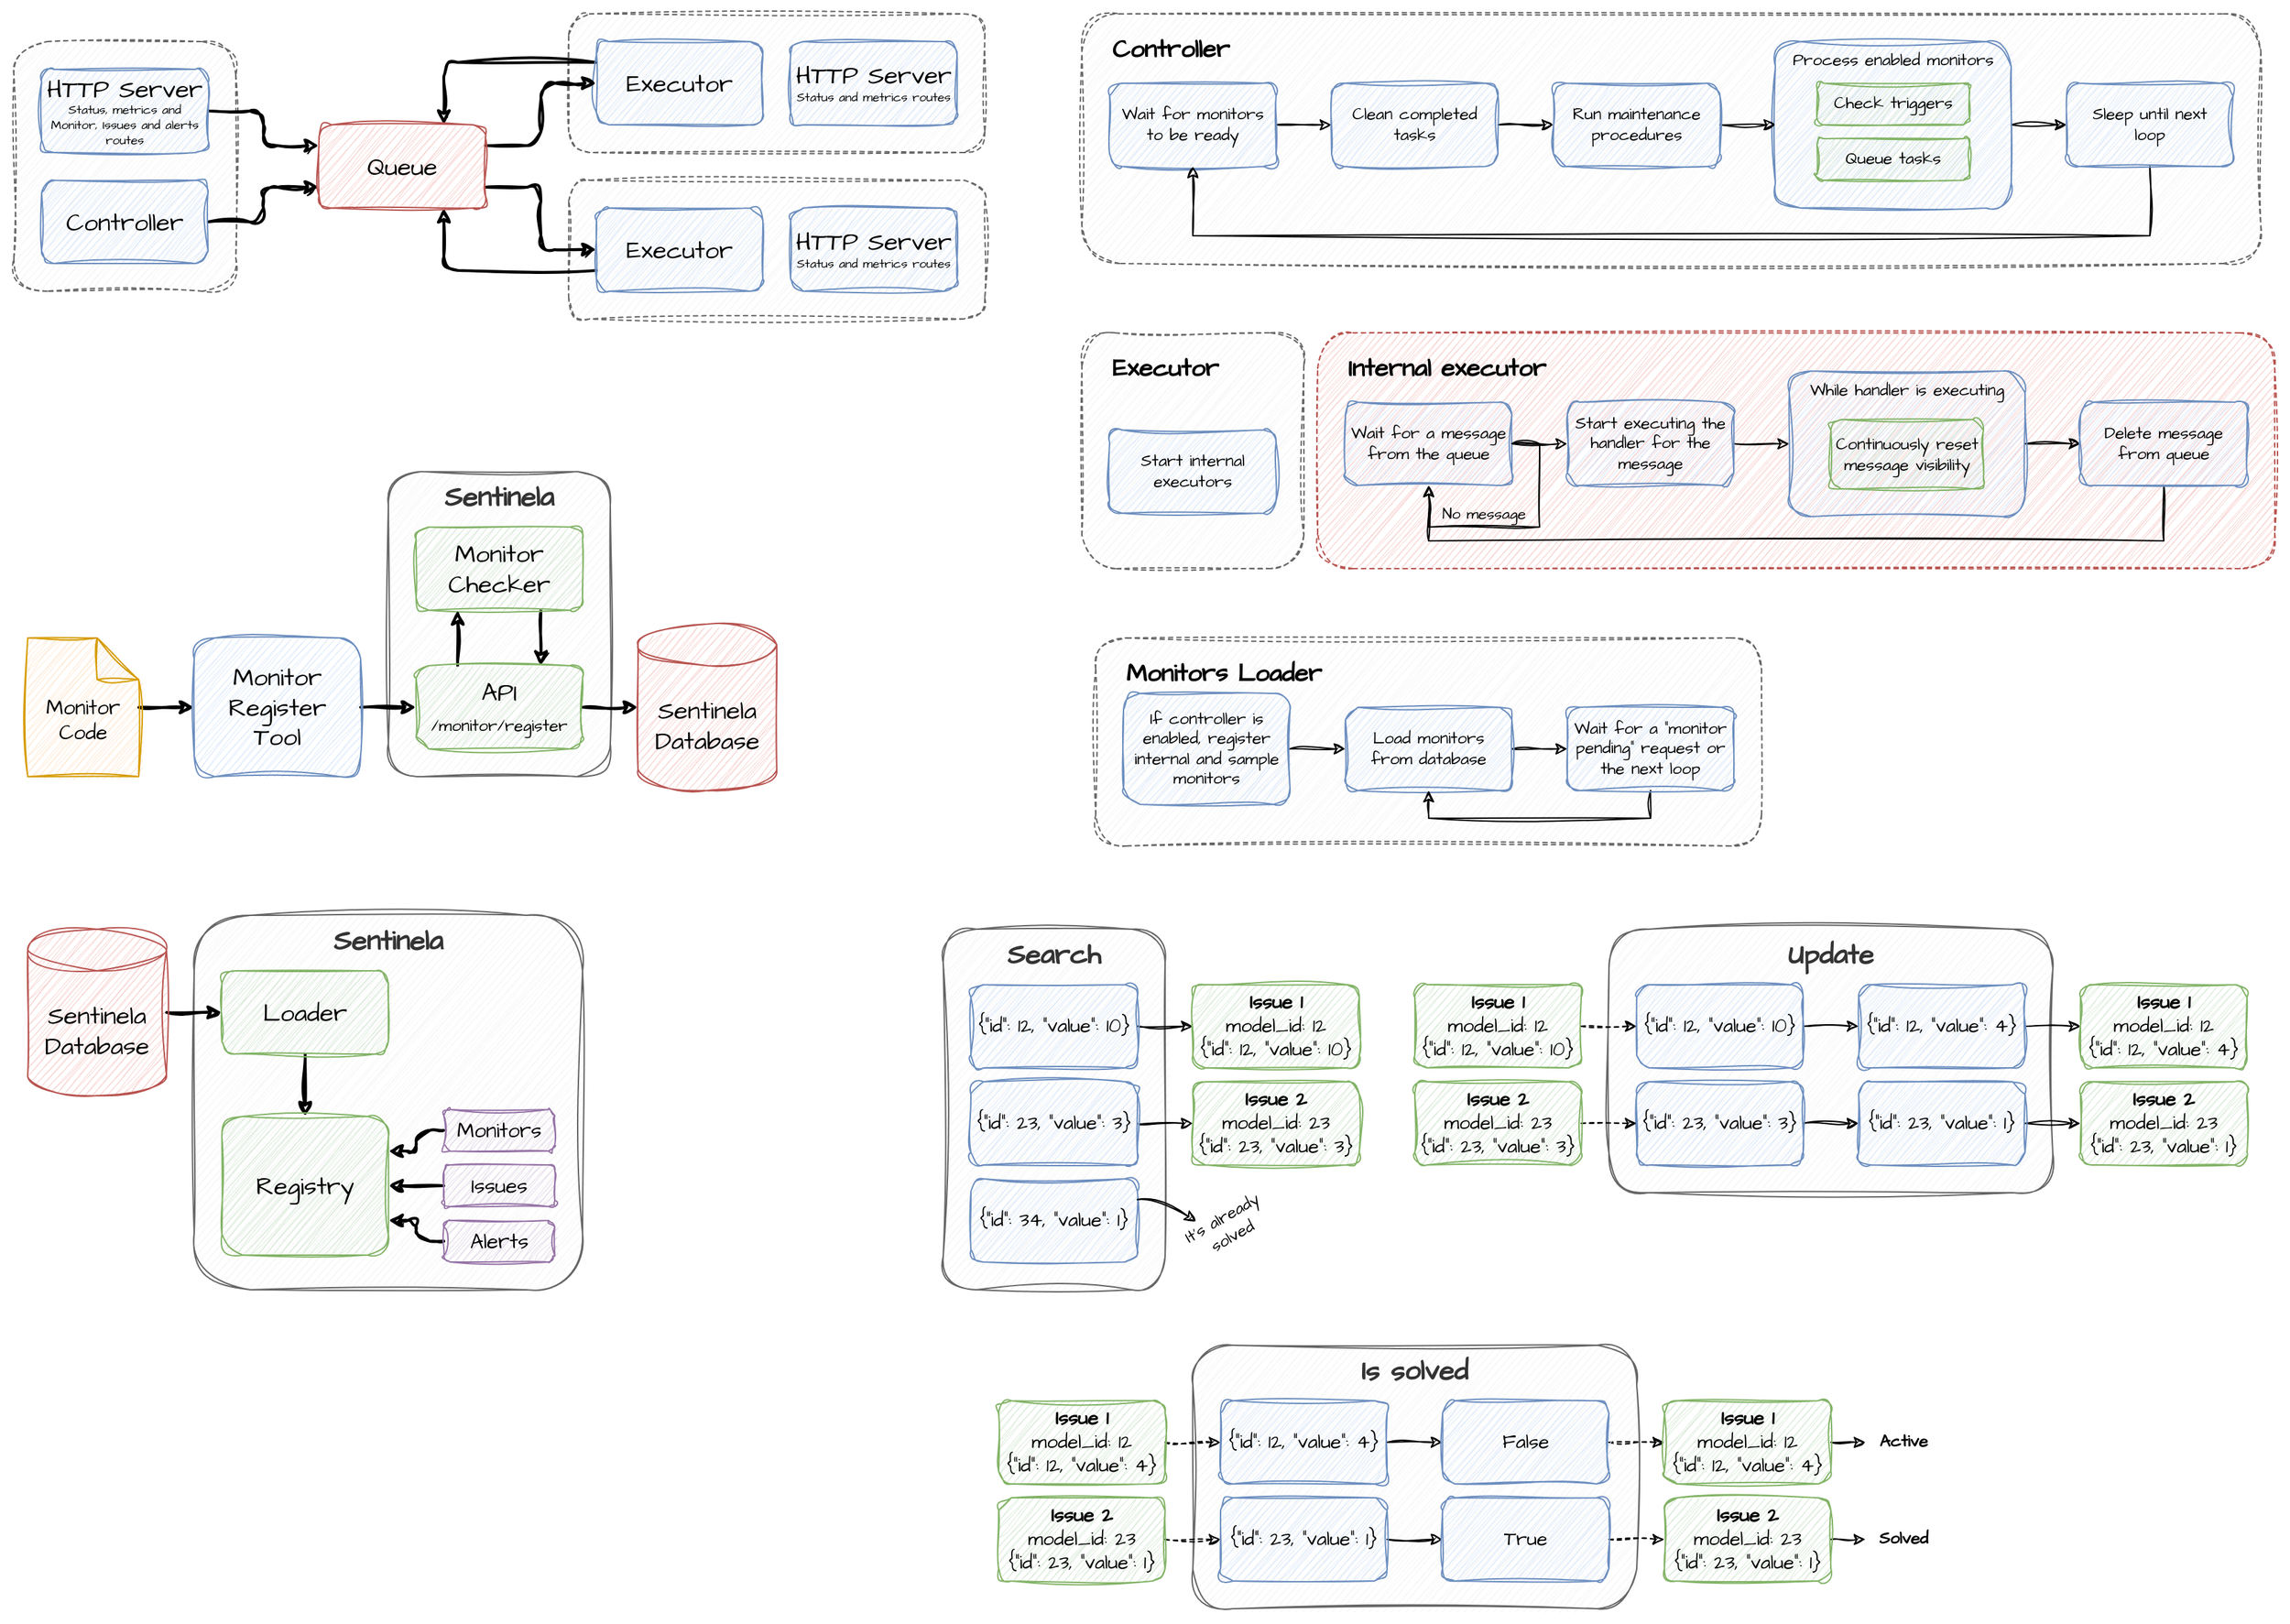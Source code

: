 <mxfile version="26.0.6">
  <diagram name="Page-1" id="vNt7aLNjw1NcP-aogwvX">
    <mxGraphModel dx="763" dy="823" grid="1" gridSize="10" guides="1" tooltips="1" connect="1" arrows="1" fold="1" page="1" pageScale="1" pageWidth="850" pageHeight="1100" math="0" shadow="0">
      <root>
        <mxCell id="0" />
        <mxCell id="1" parent="0" />
        <mxCell id="FxgzXEkrF_b3o0yHyvXR-138" value="" style="rounded=1;whiteSpace=wrap;html=1;dashed=1;strokeColor=none;sketch=1;curveFitting=1;jiggle=2;" vertex="1" parent="1">
          <mxGeometry x="750" y="1000" width="690" height="210" as="geometry" />
        </mxCell>
        <mxCell id="FxgzXEkrF_b3o0yHyvXR-128" value="Is solved" style="rounded=1;whiteSpace=wrap;html=1;sketch=1;hachureGap=4;jiggle=2;curveFitting=1;fontFamily=Architects Daughter;fontSource=https%3A%2F%2Ffonts.googleapis.com%2Fcss%3Ffamily%3DArchitects%2BDaughter;fillColor=#f5f5f5;fontColor=#333333;strokeColor=#666666;verticalAlign=top;fontStyle=1;fontSize=20;" vertex="1" parent="1">
          <mxGeometry x="900" y="1010" width="320" height="190" as="geometry" />
        </mxCell>
        <mxCell id="FxgzXEkrF_b3o0yHyvXR-133" value="" style="rounded=1;whiteSpace=wrap;html=1;dashed=1;strokeColor=none;sketch=1;curveFitting=1;jiggle=2;" vertex="1" parent="1">
          <mxGeometry x="1050" y="700" width="620" height="210" as="geometry" />
        </mxCell>
        <mxCell id="FxgzXEkrF_b3o0yHyvXR-1" value="" style="rounded=1;whiteSpace=wrap;html=1;dashed=1;strokeColor=none;sketch=1;curveFitting=1;jiggle=2;" vertex="1" parent="1">
          <mxGeometry x="50" y="690" width="420" height="290" as="geometry" />
        </mxCell>
        <mxCell id="FxgzXEkrF_b3o0yHyvXR-2" value="" style="rounded=1;whiteSpace=wrap;html=1;dashed=1;strokeColor=none;sketch=1;curveFitting=1;jiggle=2;shadow=0;" vertex="1" parent="1">
          <mxGeometry x="50" y="370" width="560" height="250" as="geometry" />
        </mxCell>
        <mxCell id="FxgzXEkrF_b3o0yHyvXR-3" value="Sentinela" style="rounded=1;whiteSpace=wrap;html=1;sketch=1;hachureGap=4;jiggle=2;curveFitting=1;fontFamily=Architects Daughter;fontSource=https%3A%2F%2Ffonts.googleapis.com%2Fcss%3Ffamily%3DArchitects%2BDaughter;fillColor=#f5f5f5;fontColor=#333333;strokeColor=#666666;verticalAlign=top;fontStyle=1;fontSize=20;" vertex="1" parent="1">
          <mxGeometry x="180" y="700" width="280" height="270" as="geometry" />
        </mxCell>
        <mxCell id="FxgzXEkrF_b3o0yHyvXR-4" value="Sentinela" style="rounded=1;whiteSpace=wrap;html=1;sketch=1;hachureGap=4;jiggle=2;curveFitting=1;fontFamily=Architects Daughter;fontSource=https%3A%2F%2Ffonts.googleapis.com%2Fcss%3Ffamily%3DArchitects%2BDaughter;fillColor=#f5f5f5;fontColor=#333333;strokeColor=#666666;verticalAlign=top;fontStyle=1;fontSize=20;" vertex="1" parent="1">
          <mxGeometry x="320" y="380" width="160" height="220" as="geometry" />
        </mxCell>
        <mxCell id="FxgzXEkrF_b3o0yHyvXR-5" value="" style="rounded=1;whiteSpace=wrap;html=1;dashed=1;strokeColor=none;sketch=1;curveFitting=1;jiggle=2;fontFamily=Architects Daughter;" vertex="1" parent="1">
          <mxGeometry x="40" y="40" width="720" height="240" as="geometry" />
        </mxCell>
        <mxCell id="FxgzXEkrF_b3o0yHyvXR-6" value="" style="rounded=1;whiteSpace=wrap;html=1;fillColor=#f5f5f5;fontColor=#333333;strokeColor=#666666;dashed=1;sketch=1;curveFitting=1;jiggle=2;fontFamily=Architects Daughter;" vertex="1" parent="1">
          <mxGeometry x="50" y="70" width="160" height="180" as="geometry" />
        </mxCell>
        <mxCell id="FxgzXEkrF_b3o0yHyvXR-7" style="edgeStyle=orthogonalEdgeStyle;rounded=1;orthogonalLoop=1;jettySize=auto;html=1;exitX=1;exitY=0.5;exitDx=0;exitDy=0;entryX=0;entryY=0.75;entryDx=0;entryDy=0;sketch=1;curveFitting=1;jiggle=2;curved=0;strokeWidth=2;fontFamily=Architects Daughter;" edge="1" parent="1" source="FxgzXEkrF_b3o0yHyvXR-8" target="FxgzXEkrF_b3o0yHyvXR-19">
          <mxGeometry relative="1" as="geometry" />
        </mxCell>
        <mxCell id="FxgzXEkrF_b3o0yHyvXR-8" value="Controller" style="rounded=1;whiteSpace=wrap;html=1;fontSize=18;fillColor=#dae8fc;strokeColor=#6c8ebf;sketch=1;curveFitting=1;jiggle=2;fontFamily=Architects Daughter;" vertex="1" parent="1">
          <mxGeometry x="70" y="170" width="120" height="60" as="geometry" />
        </mxCell>
        <mxCell id="FxgzXEkrF_b3o0yHyvXR-9" style="edgeStyle=orthogonalEdgeStyle;rounded=1;orthogonalLoop=1;jettySize=auto;html=1;exitX=1;exitY=0.5;exitDx=0;exitDy=0;entryX=0;entryY=0.25;entryDx=0;entryDy=0;sketch=1;curveFitting=1;jiggle=2;curved=0;strokeWidth=2;fontFamily=Architects Daughter;" edge="1" parent="1" source="FxgzXEkrF_b3o0yHyvXR-10" target="FxgzXEkrF_b3o0yHyvXR-19">
          <mxGeometry relative="1" as="geometry" />
        </mxCell>
        <mxCell id="FxgzXEkrF_b3o0yHyvXR-10" value="HTTP Server&lt;div style=&quot;font-size: 9px;&quot;&gt;&lt;div&gt;Status, m&lt;span style=&quot;background-color: initial;&quot;&gt;etrics and M&lt;/span&gt;&lt;span style=&quot;background-color: initial;&quot;&gt;onitor, Issues and alerts routes&lt;/span&gt;&lt;/div&gt;&lt;/div&gt;" style="rounded=1;whiteSpace=wrap;html=1;fontSize=18;fillColor=#dae8fc;strokeColor=#6c8ebf;sketch=1;curveFitting=1;jiggle=2;fontFamily=Architects Daughter;" vertex="1" parent="1">
          <mxGeometry x="70" y="90" width="120" height="60" as="geometry" />
        </mxCell>
        <mxCell id="FxgzXEkrF_b3o0yHyvXR-11" value="" style="rounded=1;whiteSpace=wrap;html=1;fillColor=#f5f5f5;fontColor=#333333;strokeColor=#666666;dashed=1;sketch=1;curveFitting=1;jiggle=2;fontFamily=Architects Daughter;" vertex="1" parent="1">
          <mxGeometry x="450" y="170" width="300" height="100" as="geometry" />
        </mxCell>
        <mxCell id="FxgzXEkrF_b3o0yHyvXR-12" style="edgeStyle=orthogonalEdgeStyle;rounded=1;orthogonalLoop=1;jettySize=auto;html=1;exitX=0;exitY=0.75;exitDx=0;exitDy=0;entryX=0.75;entryY=1;entryDx=0;entryDy=0;sketch=1;curveFitting=1;jiggle=2;curved=0;strokeWidth=2;fontFamily=Architects Daughter;" edge="1" parent="1" source="FxgzXEkrF_b3o0yHyvXR-13" target="FxgzXEkrF_b3o0yHyvXR-19">
          <mxGeometry relative="1" as="geometry" />
        </mxCell>
        <mxCell id="FxgzXEkrF_b3o0yHyvXR-13" value="Executor" style="rounded=1;whiteSpace=wrap;html=1;fontSize=18;fillColor=#dae8fc;strokeColor=#6c8ebf;sketch=1;curveFitting=1;jiggle=2;fontFamily=Architects Daughter;" vertex="1" parent="1">
          <mxGeometry x="470" y="190" width="120" height="60" as="geometry" />
        </mxCell>
        <mxCell id="FxgzXEkrF_b3o0yHyvXR-14" value="" style="rounded=1;whiteSpace=wrap;html=1;fillColor=#f5f5f5;fontColor=#333333;strokeColor=#666666;dashed=1;sketch=1;curveFitting=1;jiggle=2;fontFamily=Architects Daughter;" vertex="1" parent="1">
          <mxGeometry x="450" y="50" width="300" height="100" as="geometry" />
        </mxCell>
        <mxCell id="FxgzXEkrF_b3o0yHyvXR-15" style="edgeStyle=orthogonalEdgeStyle;rounded=1;orthogonalLoop=1;jettySize=auto;html=1;exitX=0;exitY=0.25;exitDx=0;exitDy=0;entryX=0.75;entryY=0;entryDx=0;entryDy=0;sketch=1;curveFitting=1;jiggle=2;curved=0;strokeWidth=2;fontFamily=Architects Daughter;" edge="1" parent="1" source="FxgzXEkrF_b3o0yHyvXR-16" target="FxgzXEkrF_b3o0yHyvXR-19">
          <mxGeometry relative="1" as="geometry" />
        </mxCell>
        <mxCell id="FxgzXEkrF_b3o0yHyvXR-16" value="Executor" style="rounded=1;whiteSpace=wrap;html=1;fontSize=18;fillColor=#dae8fc;strokeColor=#6c8ebf;sketch=1;curveFitting=1;jiggle=2;fontFamily=Architects Daughter;" vertex="1" parent="1">
          <mxGeometry x="470" y="70" width="120" height="60" as="geometry" />
        </mxCell>
        <mxCell id="FxgzXEkrF_b3o0yHyvXR-17" style="edgeStyle=orthogonalEdgeStyle;rounded=1;orthogonalLoop=1;jettySize=auto;html=1;exitX=1;exitY=0.25;exitDx=0;exitDy=0;sketch=1;curveFitting=1;jiggle=2;curved=0;strokeWidth=2;fontFamily=Architects Daughter;" edge="1" parent="1" source="FxgzXEkrF_b3o0yHyvXR-19" target="FxgzXEkrF_b3o0yHyvXR-16">
          <mxGeometry relative="1" as="geometry" />
        </mxCell>
        <mxCell id="FxgzXEkrF_b3o0yHyvXR-18" style="edgeStyle=orthogonalEdgeStyle;rounded=1;orthogonalLoop=1;jettySize=auto;html=1;exitX=1;exitY=0.75;exitDx=0;exitDy=0;entryX=0;entryY=0.5;entryDx=0;entryDy=0;sketch=1;curveFitting=1;jiggle=2;curved=0;strokeWidth=2;fontFamily=Architects Daughter;" edge="1" parent="1" source="FxgzXEkrF_b3o0yHyvXR-19" target="FxgzXEkrF_b3o0yHyvXR-13">
          <mxGeometry relative="1" as="geometry" />
        </mxCell>
        <mxCell id="FxgzXEkrF_b3o0yHyvXR-19" value="Queue" style="rounded=1;whiteSpace=wrap;html=1;fontSize=18;fillColor=#f8cecc;strokeColor=#b85450;sketch=1;curveFitting=1;jiggle=2;fontFamily=Architects Daughter;" vertex="1" parent="1">
          <mxGeometry x="270" y="130" width="120" height="60" as="geometry" />
        </mxCell>
        <mxCell id="FxgzXEkrF_b3o0yHyvXR-20" value="HTTP Server&lt;div style=&quot;font-size: 9px;&quot;&gt;&lt;div&gt;Status and m&lt;span style=&quot;background-color: initial;&quot;&gt;etrics&lt;/span&gt;&lt;span style=&quot;background-color: initial;&quot;&gt;&amp;nbsp;routes&lt;/span&gt;&lt;/div&gt;&lt;/div&gt;" style="rounded=1;whiteSpace=wrap;html=1;fontSize=18;fillColor=#dae8fc;strokeColor=#6c8ebf;sketch=1;curveFitting=1;jiggle=2;fontFamily=Architects Daughter;" vertex="1" parent="1">
          <mxGeometry x="610" y="70" width="120" height="60" as="geometry" />
        </mxCell>
        <mxCell id="FxgzXEkrF_b3o0yHyvXR-21" value="HTTP Server&lt;div style=&quot;font-size: 9px;&quot;&gt;&lt;div&gt;Status and m&lt;span style=&quot;background-color: initial;&quot;&gt;etrics&lt;/span&gt;&lt;span style=&quot;background-color: initial;&quot;&gt;&amp;nbsp;routes&lt;/span&gt;&lt;/div&gt;&lt;/div&gt;" style="rounded=1;whiteSpace=wrap;html=1;fontSize=18;fillColor=#dae8fc;strokeColor=#6c8ebf;sketch=1;curveFitting=1;jiggle=2;fontFamily=Architects Daughter;" vertex="1" parent="1">
          <mxGeometry x="610" y="190" width="120" height="60" as="geometry" />
        </mxCell>
        <mxCell id="FxgzXEkrF_b3o0yHyvXR-22" style="edgeStyle=orthogonalEdgeStyle;rounded=1;sketch=1;hachureGap=4;jiggle=2;curveFitting=1;orthogonalLoop=1;jettySize=auto;html=1;entryX=0;entryY=0.5;entryDx=0;entryDy=0;fontFamily=Architects Daughter;fontSource=https%3A%2F%2Ffonts.googleapis.com%2Fcss%3Ffamily%3DArchitects%2BDaughter;curved=0;strokeWidth=2;" edge="1" parent="1" source="FxgzXEkrF_b3o0yHyvXR-23" target="FxgzXEkrF_b3o0yHyvXR-25">
          <mxGeometry relative="1" as="geometry" />
        </mxCell>
        <mxCell id="FxgzXEkrF_b3o0yHyvXR-23" value="&lt;div style=&quot;font-size: 15px;&quot;&gt;&lt;span style=&quot;background-color: initial; font-size: 15px;&quot;&gt;&lt;br style=&quot;font-size: 15px;&quot;&gt;&lt;/span&gt;&lt;/div&gt;&lt;div style=&quot;font-size: 15px;&quot;&gt;&lt;span style=&quot;background-color: initial; font-size: 15px;&quot;&gt;Monitor&lt;/span&gt;&lt;/div&gt;&lt;div style=&quot;font-size: 15px;&quot;&gt;Code&lt;/div&gt;" style="shape=note;whiteSpace=wrap;html=1;backgroundOutline=1;darkOpacity=0.05;sketch=1;hachureGap=4;jiggle=2;curveFitting=1;fontFamily=Architects Daughter;fontSource=https%3A%2F%2Ffonts.googleapis.com%2Fcss%3Ffamily%3DArchitects%2BDaughter;fontSize=15;fillColor=#ffe6cc;strokeColor=#d79b00;" vertex="1" parent="1">
          <mxGeometry x="60" y="500" width="80" height="100" as="geometry" />
        </mxCell>
        <mxCell id="FxgzXEkrF_b3o0yHyvXR-24" style="edgeStyle=orthogonalEdgeStyle;rounded=1;sketch=1;hachureGap=4;jiggle=2;curveFitting=1;orthogonalLoop=1;jettySize=auto;html=1;exitX=1;exitY=0.5;exitDx=0;exitDy=0;entryX=0;entryY=0.5;entryDx=0;entryDy=0;fontFamily=Architects Daughter;fontSource=https%3A%2F%2Ffonts.googleapis.com%2Fcss%3Ffamily%3DArchitects%2BDaughter;curved=0;strokeWidth=2;" edge="1" parent="1" source="FxgzXEkrF_b3o0yHyvXR-25" target="FxgzXEkrF_b3o0yHyvXR-30">
          <mxGeometry relative="1" as="geometry" />
        </mxCell>
        <mxCell id="FxgzXEkrF_b3o0yHyvXR-25" value="&lt;div style=&quot;font-size: 18px;&quot;&gt;Monitor&lt;/div&gt;Register&lt;div style=&quot;font-size: 18px;&quot;&gt;Tool&lt;/div&gt;" style="rounded=1;whiteSpace=wrap;html=1;sketch=1;hachureGap=4;jiggle=2;curveFitting=1;fontFamily=Architects Daughter;fontSource=https%3A%2F%2Ffonts.googleapis.com%2Fcss%3Ffamily%3DArchitects%2BDaughter;fontSize=18;fillColor=#dae8fc;strokeColor=#6c8ebf;" vertex="1" parent="1">
          <mxGeometry x="180" y="500" width="120" height="100" as="geometry" />
        </mxCell>
        <mxCell id="FxgzXEkrF_b3o0yHyvXR-26" style="edgeStyle=orthogonalEdgeStyle;rounded=1;sketch=1;hachureGap=4;jiggle=2;curveFitting=1;orthogonalLoop=1;jettySize=auto;html=1;exitX=0.75;exitY=1;exitDx=0;exitDy=0;entryX=0.75;entryY=0;entryDx=0;entryDy=0;fontFamily=Architects Daughter;fontSource=https%3A%2F%2Ffonts.googleapis.com%2Fcss%3Ffamily%3DArchitects%2BDaughter;curved=0;strokeWidth=2;" edge="1" parent="1" source="FxgzXEkrF_b3o0yHyvXR-27" target="FxgzXEkrF_b3o0yHyvXR-30">
          <mxGeometry relative="1" as="geometry" />
        </mxCell>
        <mxCell id="FxgzXEkrF_b3o0yHyvXR-27" value="&lt;div style=&quot;font-size: 18px;&quot;&gt;Monitor&lt;/div&gt;&lt;div style=&quot;font-size: 18px;&quot;&gt;Checker&lt;/div&gt;" style="rounded=1;whiteSpace=wrap;html=1;sketch=1;hachureGap=4;jiggle=2;curveFitting=1;fontFamily=Architects Daughter;fontSource=https%3A%2F%2Ffonts.googleapis.com%2Fcss%3Ffamily%3DArchitects%2BDaughter;fontSize=18;fillColor=#d5e8d4;strokeColor=#82b366;" vertex="1" parent="1">
          <mxGeometry x="340" y="420" width="120" height="60" as="geometry" />
        </mxCell>
        <mxCell id="FxgzXEkrF_b3o0yHyvXR-28" style="edgeStyle=orthogonalEdgeStyle;rounded=1;sketch=1;hachureGap=4;jiggle=2;curveFitting=1;orthogonalLoop=1;jettySize=auto;html=1;exitX=1;exitY=0.5;exitDx=0;exitDy=0;fontFamily=Architects Daughter;fontSource=https%3A%2F%2Ffonts.googleapis.com%2Fcss%3Ffamily%3DArchitects%2BDaughter;curved=0;strokeWidth=2;" edge="1" parent="1" source="FxgzXEkrF_b3o0yHyvXR-30" target="FxgzXEkrF_b3o0yHyvXR-31">
          <mxGeometry relative="1" as="geometry" />
        </mxCell>
        <mxCell id="FxgzXEkrF_b3o0yHyvXR-29" style="edgeStyle=orthogonalEdgeStyle;rounded=1;sketch=1;hachureGap=4;jiggle=2;curveFitting=1;orthogonalLoop=1;jettySize=auto;html=1;exitX=0.25;exitY=0;exitDx=0;exitDy=0;entryX=0.25;entryY=1;entryDx=0;entryDy=0;fontFamily=Architects Daughter;fontSource=https%3A%2F%2Ffonts.googleapis.com%2Fcss%3Ffamily%3DArchitects%2BDaughter;curved=0;strokeWidth=2;" edge="1" parent="1" source="FxgzXEkrF_b3o0yHyvXR-30" target="FxgzXEkrF_b3o0yHyvXR-27">
          <mxGeometry relative="1" as="geometry" />
        </mxCell>
        <mxCell id="FxgzXEkrF_b3o0yHyvXR-30" value="&lt;div style=&quot;font-size: 18px;&quot;&gt;&lt;span style=&quot;background-color: initial;&quot;&gt;API&lt;/span&gt;&lt;/div&gt;&lt;div style=&quot;&quot;&gt;&lt;font style=&quot;font-size: 12px;&quot;&gt;/monitor/register&lt;/font&gt;&lt;/div&gt;" style="rounded=1;whiteSpace=wrap;html=1;sketch=1;hachureGap=4;jiggle=2;curveFitting=1;fontFamily=Architects Daughter;fontSource=https%3A%2F%2Ffonts.googleapis.com%2Fcss%3Ffamily%3DArchitects%2BDaughter;fontSize=18;fillColor=#d5e8d4;strokeColor=#82b366;" vertex="1" parent="1">
          <mxGeometry x="340" y="520" width="120" height="60" as="geometry" />
        </mxCell>
        <mxCell id="FxgzXEkrF_b3o0yHyvXR-31" value="Sentinela&lt;div style=&quot;font-size: 18px;&quot;&gt;Database&lt;/div&gt;" style="shape=cylinder3;whiteSpace=wrap;html=1;boundedLbl=1;backgroundOutline=1;size=15;sketch=1;hachureGap=4;jiggle=2;curveFitting=1;fontFamily=Architects Daughter;fontSource=https%3A%2F%2Ffonts.googleapis.com%2Fcss%3Ffamily%3DArchitects%2BDaughter;fontSize=18;fillColor=#f8cecc;strokeColor=#b85450;" vertex="1" parent="1">
          <mxGeometry x="500" y="490" width="100" height="120" as="geometry" />
        </mxCell>
        <mxCell id="FxgzXEkrF_b3o0yHyvXR-32" style="edgeStyle=orthogonalEdgeStyle;rounded=0;sketch=1;hachureGap=4;jiggle=2;curveFitting=1;orthogonalLoop=1;jettySize=auto;html=1;exitX=0.5;exitY=1;exitDx=0;exitDy=0;entryX=0.5;entryY=0;entryDx=0;entryDy=0;fontFamily=Architects Daughter;fontSource=https%3A%2F%2Ffonts.googleapis.com%2Fcss%3Ffamily%3DArchitects%2BDaughter;strokeWidth=2;" edge="1" parent="1" source="FxgzXEkrF_b3o0yHyvXR-33" target="FxgzXEkrF_b3o0yHyvXR-34">
          <mxGeometry relative="1" as="geometry" />
        </mxCell>
        <mxCell id="FxgzXEkrF_b3o0yHyvXR-33" value="&lt;div style=&quot;font-size: 18px;&quot;&gt;Loader&lt;/div&gt;" style="rounded=1;whiteSpace=wrap;html=1;sketch=1;hachureGap=4;jiggle=2;curveFitting=1;fontFamily=Architects Daughter;fontSource=https%3A%2F%2Ffonts.googleapis.com%2Fcss%3Ffamily%3DArchitects%2BDaughter;fontSize=18;fillColor=#d5e8d4;strokeColor=#82b366;" vertex="1" parent="1">
          <mxGeometry x="200" y="740" width="120" height="60" as="geometry" />
        </mxCell>
        <mxCell id="FxgzXEkrF_b3o0yHyvXR-34" value="&lt;div style=&quot;font-size: 18px;&quot;&gt;Registry&lt;/div&gt;" style="rounded=1;whiteSpace=wrap;html=1;sketch=1;hachureGap=4;jiggle=2;curveFitting=1;fontFamily=Architects Daughter;fontSource=https%3A%2F%2Ffonts.googleapis.com%2Fcss%3Ffamily%3DArchitects%2BDaughter;fontSize=18;fillColor=#d5e8d4;strokeColor=#82b366;" vertex="1" parent="1">
          <mxGeometry x="200" y="845" width="120" height="100" as="geometry" />
        </mxCell>
        <mxCell id="FxgzXEkrF_b3o0yHyvXR-35" style="edgeStyle=orthogonalEdgeStyle;rounded=1;sketch=1;hachureGap=4;jiggle=2;curveFitting=1;orthogonalLoop=1;jettySize=auto;html=1;exitX=0;exitY=0.5;exitDx=0;exitDy=0;entryX=1;entryY=0.25;entryDx=0;entryDy=0;fontFamily=Architects Daughter;fontSource=https%3A%2F%2Ffonts.googleapis.com%2Fcss%3Ffamily%3DArchitects%2BDaughter;curved=0;strokeWidth=2;" edge="1" parent="1" source="FxgzXEkrF_b3o0yHyvXR-36" target="FxgzXEkrF_b3o0yHyvXR-34">
          <mxGeometry relative="1" as="geometry" />
        </mxCell>
        <mxCell id="FxgzXEkrF_b3o0yHyvXR-36" value="Monitors" style="rounded=1;whiteSpace=wrap;html=1;sketch=1;hachureGap=4;jiggle=2;curveFitting=1;fontFamily=Architects Daughter;fontSource=https%3A%2F%2Ffonts.googleapis.com%2Fcss%3Ffamily%3DArchitects%2BDaughter;fontSize=15;fillColor=#e1d5e7;strokeColor=#9673a6;" vertex="1" parent="1">
          <mxGeometry x="360" y="840" width="80" height="30" as="geometry" />
        </mxCell>
        <mxCell id="FxgzXEkrF_b3o0yHyvXR-37" style="edgeStyle=orthogonalEdgeStyle;rounded=1;sketch=1;hachureGap=4;jiggle=2;curveFitting=1;orthogonalLoop=1;jettySize=auto;html=1;exitX=0;exitY=0.5;exitDx=0;exitDy=0;entryX=1;entryY=0.5;entryDx=0;entryDy=0;fontFamily=Architects Daughter;fontSource=https%3A%2F%2Ffonts.googleapis.com%2Fcss%3Ffamily%3DArchitects%2BDaughter;curved=0;strokeWidth=2;" edge="1" parent="1" source="FxgzXEkrF_b3o0yHyvXR-38" target="FxgzXEkrF_b3o0yHyvXR-34">
          <mxGeometry relative="1" as="geometry" />
        </mxCell>
        <mxCell id="FxgzXEkrF_b3o0yHyvXR-38" value="Issues" style="rounded=1;whiteSpace=wrap;html=1;sketch=1;hachureGap=4;jiggle=2;curveFitting=1;fontFamily=Architects Daughter;fontSource=https%3A%2F%2Ffonts.googleapis.com%2Fcss%3Ffamily%3DArchitects%2BDaughter;fontSize=15;fillColor=#e1d5e7;strokeColor=#9673a6;" vertex="1" parent="1">
          <mxGeometry x="360" y="880" width="80" height="30" as="geometry" />
        </mxCell>
        <mxCell id="FxgzXEkrF_b3o0yHyvXR-39" style="edgeStyle=orthogonalEdgeStyle;rounded=1;sketch=1;hachureGap=4;jiggle=2;curveFitting=1;orthogonalLoop=1;jettySize=auto;html=1;exitX=0;exitY=0.5;exitDx=0;exitDy=0;entryX=1;entryY=0.75;entryDx=0;entryDy=0;fontFamily=Architects Daughter;fontSource=https%3A%2F%2Ffonts.googleapis.com%2Fcss%3Ffamily%3DArchitects%2BDaughter;curved=0;strokeWidth=2;" edge="1" parent="1" source="FxgzXEkrF_b3o0yHyvXR-40" target="FxgzXEkrF_b3o0yHyvXR-34">
          <mxGeometry relative="1" as="geometry" />
        </mxCell>
        <mxCell id="FxgzXEkrF_b3o0yHyvXR-40" value="Alerts" style="rounded=1;whiteSpace=wrap;html=1;sketch=1;hachureGap=4;jiggle=2;curveFitting=1;fontFamily=Architects Daughter;fontSource=https%3A%2F%2Ffonts.googleapis.com%2Fcss%3Ffamily%3DArchitects%2BDaughter;fontSize=15;fillColor=#e1d5e7;strokeColor=#9673a6;" vertex="1" parent="1">
          <mxGeometry x="360" y="920" width="80" height="30" as="geometry" />
        </mxCell>
        <mxCell id="FxgzXEkrF_b3o0yHyvXR-41" style="edgeStyle=orthogonalEdgeStyle;rounded=1;sketch=1;hachureGap=4;jiggle=2;curveFitting=1;orthogonalLoop=1;jettySize=auto;html=1;exitX=1;exitY=0.5;exitDx=0;exitDy=0;exitPerimeter=0;fontFamily=Architects Daughter;fontSource=https%3A%2F%2Ffonts.googleapis.com%2Fcss%3Ffamily%3DArchitects%2BDaughter;strokeWidth=2;curved=0;" edge="1" parent="1" source="FxgzXEkrF_b3o0yHyvXR-42" target="FxgzXEkrF_b3o0yHyvXR-33">
          <mxGeometry relative="1" as="geometry" />
        </mxCell>
        <mxCell id="FxgzXEkrF_b3o0yHyvXR-42" value="Sentinela&lt;div style=&quot;font-size: 18px;&quot;&gt;Database&lt;/div&gt;" style="shape=cylinder3;whiteSpace=wrap;html=1;boundedLbl=1;backgroundOutline=1;size=15;sketch=1;hachureGap=4;jiggle=2;curveFitting=1;fontFamily=Architects Daughter;fontSource=https%3A%2F%2Ffonts.googleapis.com%2Fcss%3Ffamily%3DArchitects%2BDaughter;fontSize=18;fillColor=#f8cecc;strokeColor=#b85450;" vertex="1" parent="1">
          <mxGeometry x="60" y="710" width="100" height="120" as="geometry" />
        </mxCell>
        <mxCell id="FxgzXEkrF_b3o0yHyvXR-43" value="" style="rounded=1;whiteSpace=wrap;html=1;dashed=1;strokeColor=none;sketch=1;curveFitting=1;jiggle=2;fontFamily=Architects Daughter;" vertex="1" parent="1">
          <mxGeometry x="810" y="40" width="870" height="200" as="geometry" />
        </mxCell>
        <mxCell id="FxgzXEkrF_b3o0yHyvXR-44" value="&lt;div&gt;&lt;br&gt;&lt;/div&gt;" style="rounded=1;whiteSpace=wrap;html=1;fillColor=#f5f5f5;fontColor=#333333;strokeColor=#666666;dashed=1;sketch=1;curveFitting=1;jiggle=2;fontSize=15;fontFamily=Architects Daughter;" vertex="1" parent="1">
          <mxGeometry x="820" y="50" width="850" height="180" as="geometry" />
        </mxCell>
        <mxCell id="FxgzXEkrF_b3o0yHyvXR-45" value="Controller" style="text;html=1;align=left;verticalAlign=middle;whiteSpace=wrap;rounded=0;fontFamily=Architects Daughter;fontSize=18;fontStyle=1;sketch=1;curveFitting=1;jiggle=2;" vertex="1" parent="1">
          <mxGeometry x="840" y="60" width="100" height="30" as="geometry" />
        </mxCell>
        <mxCell id="FxgzXEkrF_b3o0yHyvXR-46" style="edgeStyle=orthogonalEdgeStyle;rounded=0;sketch=1;hachureGap=4;jiggle=2;curveFitting=1;orthogonalLoop=1;jettySize=auto;html=1;exitX=1;exitY=0.5;exitDx=0;exitDy=0;entryX=0;entryY=0.5;entryDx=0;entryDy=0;fontFamily=Architects Daughter;fontSource=https%3A%2F%2Ffonts.googleapis.com%2Fcss%3Ffamily%3DArchitects%2BDaughter;" edge="1" parent="1" source="FxgzXEkrF_b3o0yHyvXR-47" target="FxgzXEkrF_b3o0yHyvXR-49">
          <mxGeometry relative="1" as="geometry" />
        </mxCell>
        <mxCell id="FxgzXEkrF_b3o0yHyvXR-47" value="Wait for monitors to be ready" style="rounded=1;whiteSpace=wrap;html=1;fontSize=12;fillColor=#dae8fc;strokeColor=#6c8ebf;sketch=1;curveFitting=1;jiggle=2;fontFamily=Architects Daughter;" vertex="1" parent="1">
          <mxGeometry x="840" y="100" width="120" height="60" as="geometry" />
        </mxCell>
        <mxCell id="FxgzXEkrF_b3o0yHyvXR-48" style="edgeStyle=orthogonalEdgeStyle;rounded=0;sketch=1;hachureGap=4;jiggle=2;curveFitting=1;orthogonalLoop=1;jettySize=auto;html=1;exitX=1;exitY=0.5;exitDx=0;exitDy=0;entryX=0;entryY=0.5;entryDx=0;entryDy=0;fontFamily=Architects Daughter;fontSource=https%3A%2F%2Ffonts.googleapis.com%2Fcss%3Ffamily%3DArchitects%2BDaughter;" edge="1" parent="1" source="FxgzXEkrF_b3o0yHyvXR-49" target="FxgzXEkrF_b3o0yHyvXR-57">
          <mxGeometry relative="1" as="geometry" />
        </mxCell>
        <mxCell id="FxgzXEkrF_b3o0yHyvXR-49" value="Clean completed tasks" style="rounded=1;whiteSpace=wrap;html=1;fontSize=12;fillColor=#dae8fc;strokeColor=#6c8ebf;sketch=1;curveFitting=1;jiggle=2;fontFamily=Architects Daughter;" vertex="1" parent="1">
          <mxGeometry x="1000" y="100" width="120" height="60" as="geometry" />
        </mxCell>
        <mxCell id="FxgzXEkrF_b3o0yHyvXR-50" style="edgeStyle=orthogonalEdgeStyle;rounded=0;sketch=1;hachureGap=4;jiggle=2;curveFitting=1;orthogonalLoop=1;jettySize=auto;html=1;exitX=1;exitY=0.5;exitDx=0;exitDy=0;entryX=0;entryY=0.5;entryDx=0;entryDy=0;fontFamily=Architects Daughter;fontSource=https%3A%2F%2Ffonts.googleapis.com%2Fcss%3Ffamily%3DArchitects%2BDaughter;" edge="1" parent="1" source="FxgzXEkrF_b3o0yHyvXR-51" target="FxgzXEkrF_b3o0yHyvXR-55">
          <mxGeometry relative="1" as="geometry" />
        </mxCell>
        <mxCell id="FxgzXEkrF_b3o0yHyvXR-51" value="Process enabled monitors" style="rounded=1;whiteSpace=wrap;html=1;fontSize=12;fillColor=#dae8fc;strokeColor=#6c8ebf;sketch=1;curveFitting=1;jiggle=2;fontFamily=Architects Daughter;verticalAlign=top;" vertex="1" parent="1">
          <mxGeometry x="1320" y="70" width="170" height="120" as="geometry" />
        </mxCell>
        <mxCell id="FxgzXEkrF_b3o0yHyvXR-52" value="&lt;div style=&quot;font-size: 12px;&quot;&gt;Check triggers&lt;/div&gt;" style="rounded=1;whiteSpace=wrap;html=1;sketch=1;hachureGap=4;jiggle=2;curveFitting=1;fontFamily=Architects Daughter;fontSource=https%3A%2F%2Ffonts.googleapis.com%2Fcss%3Ffamily%3DArchitects%2BDaughter;fontSize=12;fillColor=#d5e8d4;strokeColor=#82b366;" vertex="1" parent="1">
          <mxGeometry x="1350" y="100" width="110" height="30" as="geometry" />
        </mxCell>
        <mxCell id="FxgzXEkrF_b3o0yHyvXR-53" value="&lt;div style=&quot;font-size: 12px;&quot;&gt;Queue tasks&lt;/div&gt;" style="rounded=1;whiteSpace=wrap;html=1;sketch=1;hachureGap=4;jiggle=2;curveFitting=1;fontFamily=Architects Daughter;fontSource=https%3A%2F%2Ffonts.googleapis.com%2Fcss%3Ffamily%3DArchitects%2BDaughter;fontSize=12;fillColor=#d5e8d4;strokeColor=#82b366;" vertex="1" parent="1">
          <mxGeometry x="1350" y="140" width="110" height="30" as="geometry" />
        </mxCell>
        <mxCell id="FxgzXEkrF_b3o0yHyvXR-54" style="edgeStyle=orthogonalEdgeStyle;rounded=0;sketch=1;hachureGap=4;jiggle=2;curveFitting=1;orthogonalLoop=1;jettySize=auto;html=1;exitX=0.5;exitY=1;exitDx=0;exitDy=0;entryX=0.5;entryY=1;entryDx=0;entryDy=0;fontFamily=Architects Daughter;fontSource=https%3A%2F%2Ffonts.googleapis.com%2Fcss%3Ffamily%3DArchitects%2BDaughter;" edge="1" parent="1" source="FxgzXEkrF_b3o0yHyvXR-55" target="FxgzXEkrF_b3o0yHyvXR-47">
          <mxGeometry relative="1" as="geometry">
            <Array as="points">
              <mxPoint x="1590" y="210" />
              <mxPoint x="900" y="210" />
            </Array>
          </mxGeometry>
        </mxCell>
        <mxCell id="FxgzXEkrF_b3o0yHyvXR-55" value="Sleep until next&lt;div&gt;loop&lt;/div&gt;" style="rounded=1;whiteSpace=wrap;html=1;fontSize=12;fillColor=#dae8fc;strokeColor=#6c8ebf;sketch=1;curveFitting=1;jiggle=2;fontFamily=Architects Daughter;" vertex="1" parent="1">
          <mxGeometry x="1530" y="100" width="120" height="60" as="geometry" />
        </mxCell>
        <mxCell id="FxgzXEkrF_b3o0yHyvXR-56" style="edgeStyle=orthogonalEdgeStyle;rounded=0;sketch=1;hachureGap=4;jiggle=2;curveFitting=1;orthogonalLoop=1;jettySize=auto;html=1;exitX=1;exitY=0.5;exitDx=0;exitDy=0;entryX=0;entryY=0.5;entryDx=0;entryDy=0;fontFamily=Architects Daughter;fontSource=https%3A%2F%2Ffonts.googleapis.com%2Fcss%3Ffamily%3DArchitects%2BDaughter;" edge="1" parent="1" source="FxgzXEkrF_b3o0yHyvXR-57" target="FxgzXEkrF_b3o0yHyvXR-51">
          <mxGeometry relative="1" as="geometry" />
        </mxCell>
        <mxCell id="FxgzXEkrF_b3o0yHyvXR-57" value="Run maintenance procedures" style="rounded=1;whiteSpace=wrap;html=1;fontSize=12;fillColor=#dae8fc;strokeColor=#6c8ebf;sketch=1;curveFitting=1;jiggle=2;fontFamily=Architects Daughter;" vertex="1" parent="1">
          <mxGeometry x="1160" y="100" width="120" height="60" as="geometry" />
        </mxCell>
        <mxCell id="FxgzXEkrF_b3o0yHyvXR-58" value="" style="rounded=1;whiteSpace=wrap;html=1;dashed=1;strokeColor=none;sketch=1;curveFitting=1;jiggle=2;fontFamily=Architects Daughter;" vertex="1" parent="1">
          <mxGeometry x="810" y="270" width="880" height="190" as="geometry" />
        </mxCell>
        <mxCell id="FxgzXEkrF_b3o0yHyvXR-59" value="&lt;div&gt;&lt;br&gt;&lt;/div&gt;" style="rounded=1;whiteSpace=wrap;html=1;fillColor=#f5f5f5;fontColor=#333333;strokeColor=#666666;dashed=1;sketch=1;curveFitting=1;jiggle=2;fontSize=15;fontFamily=Architects Daughter;" vertex="1" parent="1">
          <mxGeometry x="820" y="280" width="160" height="170" as="geometry" />
        </mxCell>
        <mxCell id="FxgzXEkrF_b3o0yHyvXR-60" value="Executor" style="text;html=1;align=left;verticalAlign=middle;whiteSpace=wrap;rounded=0;fontFamily=Architects Daughter;fontSize=18;fontStyle=1;sketch=1;curveFitting=1;jiggle=2;" vertex="1" parent="1">
          <mxGeometry x="840" y="290" width="100" height="30" as="geometry" />
        </mxCell>
        <mxCell id="FxgzXEkrF_b3o0yHyvXR-61" value="Start internal executors" style="rounded=1;whiteSpace=wrap;html=1;fontSize=12;fillColor=#dae8fc;strokeColor=#6c8ebf;sketch=1;curveFitting=1;jiggle=2;fontFamily=Architects Daughter;" vertex="1" parent="1">
          <mxGeometry x="840" y="350" width="120" height="60" as="geometry" />
        </mxCell>
        <mxCell id="FxgzXEkrF_b3o0yHyvXR-62" value="&lt;div&gt;&lt;br&gt;&lt;/div&gt;" style="rounded=1;whiteSpace=wrap;html=1;fillColor=#f8cecc;strokeColor=#b85450;dashed=1;sketch=1;curveFitting=1;jiggle=2;fontSize=15;fontFamily=Architects Daughter;" vertex="1" parent="1">
          <mxGeometry x="990" y="280" width="690" height="170" as="geometry" />
        </mxCell>
        <mxCell id="FxgzXEkrF_b3o0yHyvXR-63" value="Internal executor" style="text;html=1;align=left;verticalAlign=middle;whiteSpace=wrap;rounded=0;fontFamily=Architects Daughter;fontSize=18;fontStyle=1;sketch=1;curveFitting=1;jiggle=2;" vertex="1" parent="1">
          <mxGeometry x="1010" y="290" width="160" height="30" as="geometry" />
        </mxCell>
        <mxCell id="FxgzXEkrF_b3o0yHyvXR-64" style="edgeStyle=orthogonalEdgeStyle;rounded=0;sketch=1;hachureGap=4;jiggle=2;curveFitting=1;orthogonalLoop=1;jettySize=auto;html=1;exitX=1;exitY=0.5;exitDx=0;exitDy=0;entryX=0;entryY=0.5;entryDx=0;entryDy=0;fontFamily=Architects Daughter;fontSource=https%3A%2F%2Ffonts.googleapis.com%2Fcss%3Ffamily%3DArchitects%2BDaughter;" edge="1" parent="1" source="FxgzXEkrF_b3o0yHyvXR-65" target="FxgzXEkrF_b3o0yHyvXR-67">
          <mxGeometry relative="1" as="geometry" />
        </mxCell>
        <mxCell id="FxgzXEkrF_b3o0yHyvXR-65" value="Wait for a message from the queue" style="rounded=1;whiteSpace=wrap;html=1;fontSize=12;fillColor=#dae8fc;strokeColor=#6c8ebf;sketch=1;curveFitting=1;jiggle=2;fontFamily=Architects Daughter;" vertex="1" parent="1">
          <mxGeometry x="1010" y="330" width="120" height="60" as="geometry" />
        </mxCell>
        <mxCell id="FxgzXEkrF_b3o0yHyvXR-66" style="edgeStyle=orthogonalEdgeStyle;rounded=0;sketch=1;hachureGap=4;jiggle=2;curveFitting=1;orthogonalLoop=1;jettySize=auto;html=1;exitX=1;exitY=0.5;exitDx=0;exitDy=0;entryX=0;entryY=0.5;entryDx=0;entryDy=0;fontFamily=Architects Daughter;fontSource=https%3A%2F%2Ffonts.googleapis.com%2Fcss%3Ffamily%3DArchitects%2BDaughter;" edge="1" parent="1" source="FxgzXEkrF_b3o0yHyvXR-67" target="FxgzXEkrF_b3o0yHyvXR-71">
          <mxGeometry relative="1" as="geometry" />
        </mxCell>
        <mxCell id="FxgzXEkrF_b3o0yHyvXR-67" value="Start executing the handler for the message" style="rounded=1;whiteSpace=wrap;html=1;fontSize=12;fillColor=#dae8fc;strokeColor=#6c8ebf;sketch=1;curveFitting=1;jiggle=2;fontFamily=Architects Daughter;" vertex="1" parent="1">
          <mxGeometry x="1170" y="330" width="120" height="60" as="geometry" />
        </mxCell>
        <mxCell id="FxgzXEkrF_b3o0yHyvXR-68" style="edgeStyle=orthogonalEdgeStyle;rounded=0;sketch=1;hachureGap=4;jiggle=2;curveFitting=1;orthogonalLoop=1;jettySize=auto;html=1;exitX=1;exitY=0.5;exitDx=0;exitDy=0;fontFamily=Architects Daughter;fontSource=https%3A%2F%2Ffonts.googleapis.com%2Fcss%3Ffamily%3DArchitects%2BDaughter;" edge="1" parent="1" source="FxgzXEkrF_b3o0yHyvXR-65" target="FxgzXEkrF_b3o0yHyvXR-65">
          <mxGeometry relative="1" as="geometry">
            <Array as="points">
              <mxPoint x="1150" y="360" />
              <mxPoint x="1150" y="420" />
              <mxPoint x="1070" y="420" />
            </Array>
          </mxGeometry>
        </mxCell>
        <mxCell id="FxgzXEkrF_b3o0yHyvXR-69" value="No message" style="text;html=1;align=center;verticalAlign=middle;whiteSpace=wrap;rounded=0;fontFamily=Architects Daughter;fontSource=https%3A%2F%2Ffonts.googleapis.com%2Fcss%3Ffamily%3DArchitects%2BDaughter;fontSize=11;sketch=1;curveFitting=1;jiggle=2;" vertex="1" parent="1">
          <mxGeometry x="1070" y="400" width="80" height="20" as="geometry" />
        </mxCell>
        <mxCell id="FxgzXEkrF_b3o0yHyvXR-70" style="edgeStyle=orthogonalEdgeStyle;rounded=0;sketch=1;hachureGap=4;jiggle=2;curveFitting=1;orthogonalLoop=1;jettySize=auto;html=1;exitX=1;exitY=0.5;exitDx=0;exitDy=0;entryX=0;entryY=0.5;entryDx=0;entryDy=0;fontFamily=Architects Daughter;fontSource=https%3A%2F%2Ffonts.googleapis.com%2Fcss%3Ffamily%3DArchitects%2BDaughter;" edge="1" parent="1" source="FxgzXEkrF_b3o0yHyvXR-71" target="FxgzXEkrF_b3o0yHyvXR-74">
          <mxGeometry relative="1" as="geometry" />
        </mxCell>
        <mxCell id="FxgzXEkrF_b3o0yHyvXR-71" value="While handler is executing" style="rounded=1;whiteSpace=wrap;html=1;fontSize=12;fillColor=#dae8fc;strokeColor=#6c8ebf;sketch=1;curveFitting=1;jiggle=2;fontFamily=Architects Daughter;verticalAlign=top;" vertex="1" parent="1">
          <mxGeometry x="1330" y="307.5" width="170" height="105" as="geometry" />
        </mxCell>
        <mxCell id="FxgzXEkrF_b3o0yHyvXR-72" value="&lt;div style=&quot;font-size: 12px;&quot;&gt;Continuously reset message visibility&lt;/div&gt;" style="rounded=1;whiteSpace=wrap;html=1;sketch=1;hachureGap=4;jiggle=2;curveFitting=1;fontFamily=Architects Daughter;fontSource=https%3A%2F%2Ffonts.googleapis.com%2Fcss%3Ffamily%3DArchitects%2BDaughter;fontSize=12;fillColor=#d5e8d4;strokeColor=#82b366;" vertex="1" parent="1">
          <mxGeometry x="1360" y="342.5" width="110" height="50" as="geometry" />
        </mxCell>
        <mxCell id="FxgzXEkrF_b3o0yHyvXR-73" style="edgeStyle=orthogonalEdgeStyle;rounded=0;sketch=1;hachureGap=4;jiggle=2;curveFitting=1;orthogonalLoop=1;jettySize=auto;html=1;exitX=0.5;exitY=1;exitDx=0;exitDy=0;entryX=0.5;entryY=1;entryDx=0;entryDy=0;fontFamily=Architects Daughter;fontSource=https%3A%2F%2Ffonts.googleapis.com%2Fcss%3Ffamily%3DArchitects%2BDaughter;" edge="1" parent="1" source="FxgzXEkrF_b3o0yHyvXR-74" target="FxgzXEkrF_b3o0yHyvXR-65">
          <mxGeometry relative="1" as="geometry">
            <Array as="points">
              <mxPoint x="1600" y="430" />
              <mxPoint x="1070" y="430" />
            </Array>
          </mxGeometry>
        </mxCell>
        <mxCell id="FxgzXEkrF_b3o0yHyvXR-74" value="Delete message from queue" style="rounded=1;whiteSpace=wrap;html=1;fontSize=12;fillColor=#dae8fc;strokeColor=#6c8ebf;sketch=1;curveFitting=1;jiggle=2;fontFamily=Architects Daughter;" vertex="1" parent="1">
          <mxGeometry x="1540" y="330" width="120" height="60" as="geometry" />
        </mxCell>
        <mxCell id="FxgzXEkrF_b3o0yHyvXR-75" value="" style="rounded=1;whiteSpace=wrap;html=1;dashed=1;strokeColor=none;sketch=1;curveFitting=1;jiggle=2;fontFamily=Architects Daughter;" vertex="1" parent="1">
          <mxGeometry x="820" y="490" width="500" height="180" as="geometry" />
        </mxCell>
        <mxCell id="FxgzXEkrF_b3o0yHyvXR-76" value="&lt;div&gt;&lt;br&gt;&lt;/div&gt;" style="rounded=1;whiteSpace=wrap;html=1;fillColor=#f5f5f5;fontColor=#333333;strokeColor=#666666;dashed=1;sketch=1;curveFitting=1;jiggle=2;fontSize=15;fontFamily=Architects Daughter;" vertex="1" parent="1">
          <mxGeometry x="830" y="500" width="480" height="150" as="geometry" />
        </mxCell>
        <mxCell id="FxgzXEkrF_b3o0yHyvXR-77" value="Monitors Loader" style="text;html=1;align=left;verticalAlign=middle;whiteSpace=wrap;rounded=0;fontFamily=Architects Daughter;fontSize=18;fontStyle=1;sketch=1;curveFitting=1;jiggle=2;" vertex="1" parent="1">
          <mxGeometry x="850" y="510" width="150" height="30" as="geometry" />
        </mxCell>
        <mxCell id="FxgzXEkrF_b3o0yHyvXR-78" style="edgeStyle=orthogonalEdgeStyle;rounded=0;sketch=1;hachureGap=4;jiggle=2;curveFitting=1;orthogonalLoop=1;jettySize=auto;html=1;exitX=1;exitY=0.5;exitDx=0;exitDy=0;entryX=0;entryY=0.5;entryDx=0;entryDy=0;fontFamily=Architects Daughter;fontSource=https%3A%2F%2Ffonts.googleapis.com%2Fcss%3Ffamily%3DArchitects%2BDaughter;" edge="1" parent="1" source="FxgzXEkrF_b3o0yHyvXR-79" target="FxgzXEkrF_b3o0yHyvXR-81">
          <mxGeometry relative="1" as="geometry" />
        </mxCell>
        <mxCell id="FxgzXEkrF_b3o0yHyvXR-79" value="If controller is enabled, register internal and sample monitors" style="rounded=1;whiteSpace=wrap;html=1;fontSize=12;fillColor=#dae8fc;strokeColor=#6c8ebf;sketch=1;curveFitting=1;jiggle=2;fontFamily=Architects Daughter;" vertex="1" parent="1">
          <mxGeometry x="850" y="540" width="120" height="80" as="geometry" />
        </mxCell>
        <mxCell id="FxgzXEkrF_b3o0yHyvXR-80" style="edgeStyle=orthogonalEdgeStyle;rounded=0;sketch=1;hachureGap=4;jiggle=2;curveFitting=1;orthogonalLoop=1;jettySize=auto;html=1;exitX=1;exitY=0.5;exitDx=0;exitDy=0;entryX=0;entryY=0.5;entryDx=0;entryDy=0;fontFamily=Architects Daughter;fontSource=https%3A%2F%2Ffonts.googleapis.com%2Fcss%3Ffamily%3DArchitects%2BDaughter;" edge="1" parent="1" source="FxgzXEkrF_b3o0yHyvXR-81" target="FxgzXEkrF_b3o0yHyvXR-83">
          <mxGeometry relative="1" as="geometry" />
        </mxCell>
        <mxCell id="FxgzXEkrF_b3o0yHyvXR-81" value="Load monitors&lt;div&gt;from database&lt;/div&gt;" style="rounded=1;whiteSpace=wrap;html=1;fontSize=12;fillColor=#dae8fc;strokeColor=#6c8ebf;sketch=1;curveFitting=1;jiggle=2;fontFamily=Architects Daughter;" vertex="1" parent="1">
          <mxGeometry x="1010" y="550" width="120" height="60" as="geometry" />
        </mxCell>
        <mxCell id="FxgzXEkrF_b3o0yHyvXR-82" style="edgeStyle=orthogonalEdgeStyle;rounded=0;sketch=1;hachureGap=4;jiggle=2;curveFitting=1;orthogonalLoop=1;jettySize=auto;html=1;exitX=0.5;exitY=1;exitDx=0;exitDy=0;entryX=0.5;entryY=1;entryDx=0;entryDy=0;fontFamily=Architects Daughter;fontSource=https%3A%2F%2Ffonts.googleapis.com%2Fcss%3Ffamily%3DArchitects%2BDaughter;" edge="1" parent="1" source="FxgzXEkrF_b3o0yHyvXR-83" target="FxgzXEkrF_b3o0yHyvXR-81">
          <mxGeometry relative="1" as="geometry" />
        </mxCell>
        <mxCell id="FxgzXEkrF_b3o0yHyvXR-83" value="Wait for a &quot;monitor pending&quot; request or the next loop" style="rounded=1;whiteSpace=wrap;html=1;fontSize=12;fillColor=#dae8fc;strokeColor=#6c8ebf;sketch=1;curveFitting=1;jiggle=2;fontFamily=Architects Daughter;" vertex="1" parent="1">
          <mxGeometry x="1170" y="550" width="120" height="60" as="geometry" />
        </mxCell>
        <mxCell id="FxgzXEkrF_b3o0yHyvXR-84" value="" style="rounded=1;whiteSpace=wrap;html=1;dashed=1;strokeColor=none;sketch=1;curveFitting=1;jiggle=2;" vertex="1" parent="1">
          <mxGeometry x="710" y="700" width="320" height="280" as="geometry" />
        </mxCell>
        <mxCell id="FxgzXEkrF_b3o0yHyvXR-87" value="Search" style="rounded=1;whiteSpace=wrap;html=1;sketch=1;hachureGap=4;jiggle=2;curveFitting=1;fontFamily=Architects Daughter;fontSource=https%3A%2F%2Ffonts.googleapis.com%2Fcss%3Ffamily%3DArchitects%2BDaughter;fillColor=#f5f5f5;fontColor=#333333;strokeColor=#666666;verticalAlign=top;fontStyle=1;fontSize=20;" vertex="1" parent="1">
          <mxGeometry x="720" y="710" width="160" height="260" as="geometry" />
        </mxCell>
        <mxCell id="FxgzXEkrF_b3o0yHyvXR-95" style="edgeStyle=orthogonalEdgeStyle;rounded=0;orthogonalLoop=1;jettySize=auto;html=1;entryX=0;entryY=0.5;entryDx=0;entryDy=0;sketch=1;curveFitting=1;jiggle=2;curved=1;" edge="1" parent="1" source="FxgzXEkrF_b3o0yHyvXR-86" target="FxgzXEkrF_b3o0yHyvXR-91">
          <mxGeometry relative="1" as="geometry" />
        </mxCell>
        <mxCell id="FxgzXEkrF_b3o0yHyvXR-86" value="{&quot;id&quot;: 12, &quot;&lt;span style=&quot;color: light-dark(rgb(0, 0, 0), rgb(255, 255, 255)); background-color: transparent;&quot;&gt;value&quot;: 10}&lt;/span&gt;" style="rounded=1;whiteSpace=wrap;html=1;fontSize=14;fillColor=#dae8fc;strokeColor=#6c8ebf;sketch=1;curveFitting=1;jiggle=2;fontFamily=Architects Daughter;" vertex="1" parent="1">
          <mxGeometry x="740" y="750" width="120" height="60" as="geometry" />
        </mxCell>
        <mxCell id="FxgzXEkrF_b3o0yHyvXR-96" style="edgeStyle=orthogonalEdgeStyle;rounded=0;orthogonalLoop=1;jettySize=auto;html=1;exitX=1;exitY=0.5;exitDx=0;exitDy=0;entryX=0;entryY=0.5;entryDx=0;entryDy=0;curved=1;sketch=1;curveFitting=1;jiggle=2;" edge="1" parent="1" source="FxgzXEkrF_b3o0yHyvXR-88" target="FxgzXEkrF_b3o0yHyvXR-92">
          <mxGeometry relative="1" as="geometry" />
        </mxCell>
        <mxCell id="FxgzXEkrF_b3o0yHyvXR-88" value="{&quot;id&quot;: 23, &quot;&lt;span style=&quot;color: light-dark(rgb(0, 0, 0), rgb(255, 255, 255)); background-color: transparent;&quot;&gt;value&quot;: 3}&lt;/span&gt;" style="rounded=1;whiteSpace=wrap;html=1;fontSize=14;fillColor=#dae8fc;strokeColor=#6c8ebf;sketch=1;curveFitting=1;jiggle=2;fontFamily=Architects Daughter;" vertex="1" parent="1">
          <mxGeometry x="740" y="820" width="120" height="60" as="geometry" />
        </mxCell>
        <mxCell id="FxgzXEkrF_b3o0yHyvXR-89" value="{&quot;id&quot;: 34, &quot;&lt;span style=&quot;color: light-dark(rgb(0, 0, 0), rgb(255, 255, 255)); background-color: transparent;&quot;&gt;value&quot;: 1}&lt;/span&gt;" style="rounded=1;whiteSpace=wrap;html=1;fontSize=14;fillColor=#dae8fc;strokeColor=#6c8ebf;sketch=1;curveFitting=1;jiggle=2;fontFamily=Architects Daughter;" vertex="1" parent="1">
          <mxGeometry x="740" y="890" width="120" height="60" as="geometry" />
        </mxCell>
        <mxCell id="FxgzXEkrF_b3o0yHyvXR-91" value="&lt;div&gt;&lt;b&gt;Issue 1&lt;/b&gt;&lt;/div&gt;model_id: 12&lt;div&gt;{&quot;id&quot;: 12, &quot;&lt;span style=&quot;background-color: transparent; color: light-dark(rgb(0, 0, 0), rgb(255, 255, 255));&quot;&gt;value&quot;: 10}&lt;/span&gt;&lt;/div&gt;" style="rounded=1;whiteSpace=wrap;html=1;fontSize=14;fillColor=#d5e8d4;strokeColor=#82b366;sketch=1;curveFitting=1;jiggle=2;fontFamily=Architects Daughter;" vertex="1" parent="1">
          <mxGeometry x="900" y="750" width="120" height="60" as="geometry" />
        </mxCell>
        <mxCell id="FxgzXEkrF_b3o0yHyvXR-92" value="&lt;div&gt;&lt;b&gt;Issue 2&lt;/b&gt;&lt;/div&gt;model_id: 23&lt;div&gt;{&quot;id&quot;: 23, &quot;&lt;span style=&quot;background-color: transparent; color: light-dark(rgb(0, 0, 0), rgb(255, 255, 255));&quot;&gt;value&quot;: 3}&lt;/span&gt;&lt;/div&gt;" style="rounded=1;whiteSpace=wrap;html=1;fontSize=14;fillColor=#d5e8d4;strokeColor=#82b366;sketch=1;curveFitting=1;jiggle=2;fontFamily=Architects Daughter;" vertex="1" parent="1">
          <mxGeometry x="900" y="820" width="120" height="60" as="geometry" />
        </mxCell>
        <mxCell id="FxgzXEkrF_b3o0yHyvXR-98" value="It&#39;s already solved" style="text;html=1;align=center;verticalAlign=middle;whiteSpace=wrap;rounded=0;sketch=1;curveFitting=1;jiggle=2;fontFamily=Architects Daughter;rotation=-30;" vertex="1" parent="1">
          <mxGeometry x="890.0" y="910" width="70" height="30" as="geometry" />
        </mxCell>
        <mxCell id="FxgzXEkrF_b3o0yHyvXR-104" value="" style="curved=1;endArrow=classic;html=1;rounded=0;exitX=1;exitY=0.25;exitDx=0;exitDy=0;entryX=0.25;entryY=0;entryDx=0;entryDy=0;sketch=1;curveFitting=1;jiggle=2;" edge="1" parent="1" source="FxgzXEkrF_b3o0yHyvXR-89" target="FxgzXEkrF_b3o0yHyvXR-98">
          <mxGeometry width="50" height="50" relative="1" as="geometry">
            <mxPoint x="925" y="945" as="sourcePoint" />
            <mxPoint x="975" y="895" as="targetPoint" />
            <Array as="points">
              <mxPoint x="870" y="900" />
            </Array>
          </mxGeometry>
        </mxCell>
        <mxCell id="FxgzXEkrF_b3o0yHyvXR-105" value="Update" style="rounded=1;whiteSpace=wrap;html=1;sketch=1;hachureGap=4;jiggle=2;curveFitting=1;fontFamily=Architects Daughter;fontSource=https%3A%2F%2Ffonts.googleapis.com%2Fcss%3Ffamily%3DArchitects%2BDaughter;fillColor=#f5f5f5;fontColor=#333333;strokeColor=#666666;verticalAlign=top;fontStyle=1;fontSize=20;" vertex="1" parent="1">
          <mxGeometry x="1200" y="710" width="320" height="190" as="geometry" />
        </mxCell>
        <mxCell id="FxgzXEkrF_b3o0yHyvXR-113" style="edgeStyle=orthogonalEdgeStyle;rounded=0;sketch=1;hachureGap=4;jiggle=2;curveFitting=1;orthogonalLoop=1;jettySize=auto;html=1;exitX=1;exitY=0.5;exitDx=0;exitDy=0;fontFamily=Architects Daughter;fontSource=https%3A%2F%2Ffonts.googleapis.com%2Fcss%3Ffamily%3DArchitects%2BDaughter;" edge="1" parent="1" source="FxgzXEkrF_b3o0yHyvXR-106" target="FxgzXEkrF_b3o0yHyvXR-111">
          <mxGeometry relative="1" as="geometry" />
        </mxCell>
        <mxCell id="FxgzXEkrF_b3o0yHyvXR-106" value="{&quot;id&quot;: 12, &quot;&lt;span style=&quot;color: light-dark(rgb(0, 0, 0), rgb(255, 255, 255)); background-color: transparent;&quot;&gt;value&quot;: 10}&lt;/span&gt;" style="rounded=1;whiteSpace=wrap;html=1;fontSize=14;fillColor=#dae8fc;strokeColor=#6c8ebf;sketch=1;curveFitting=1;jiggle=2;fontFamily=Architects Daughter;" vertex="1" parent="1">
          <mxGeometry x="1220" y="750" width="120" height="60" as="geometry" />
        </mxCell>
        <mxCell id="FxgzXEkrF_b3o0yHyvXR-114" style="edgeStyle=orthogonalEdgeStyle;rounded=0;sketch=1;hachureGap=4;jiggle=2;curveFitting=1;orthogonalLoop=1;jettySize=auto;html=1;exitX=1;exitY=0.5;exitDx=0;exitDy=0;entryX=0;entryY=0.5;entryDx=0;entryDy=0;fontFamily=Architects Daughter;fontSource=https%3A%2F%2Ffonts.googleapis.com%2Fcss%3Ffamily%3DArchitects%2BDaughter;" edge="1" parent="1" source="FxgzXEkrF_b3o0yHyvXR-107" target="FxgzXEkrF_b3o0yHyvXR-112">
          <mxGeometry relative="1" as="geometry" />
        </mxCell>
        <mxCell id="FxgzXEkrF_b3o0yHyvXR-107" value="{&quot;id&quot;: 23, &quot;&lt;span style=&quot;color: light-dark(rgb(0, 0, 0), rgb(255, 255, 255)); background-color: transparent;&quot;&gt;value&quot;: 3}&lt;/span&gt;" style="rounded=1;whiteSpace=wrap;html=1;fontSize=14;fillColor=#dae8fc;strokeColor=#6c8ebf;sketch=1;curveFitting=1;jiggle=2;fontFamily=Architects Daughter;" vertex="1" parent="1">
          <mxGeometry x="1220" y="820" width="120" height="60" as="geometry" />
        </mxCell>
        <mxCell id="FxgzXEkrF_b3o0yHyvXR-117" style="edgeStyle=orthogonalEdgeStyle;rounded=0;sketch=1;hachureGap=4;jiggle=2;curveFitting=1;orthogonalLoop=1;jettySize=auto;html=1;exitX=1;exitY=0.5;exitDx=0;exitDy=0;entryX=0;entryY=0.5;entryDx=0;entryDy=0;fontFamily=Architects Daughter;fontSource=https%3A%2F%2Ffonts.googleapis.com%2Fcss%3Ffamily%3DArchitects%2BDaughter;" edge="1" parent="1" source="FxgzXEkrF_b3o0yHyvXR-111" target="FxgzXEkrF_b3o0yHyvXR-115">
          <mxGeometry relative="1" as="geometry" />
        </mxCell>
        <mxCell id="FxgzXEkrF_b3o0yHyvXR-111" value="{&quot;id&quot;: 12, &quot;&lt;span style=&quot;color: light-dark(rgb(0, 0, 0), rgb(255, 255, 255)); background-color: transparent;&quot;&gt;value&quot;: &lt;span&gt;4&lt;/span&gt;}&lt;/span&gt;" style="rounded=1;whiteSpace=wrap;html=1;fontSize=14;fillColor=#dae8fc;strokeColor=#6c8ebf;sketch=1;curveFitting=1;jiggle=2;fontFamily=Architects Daughter;fontStyle=0" vertex="1" parent="1">
          <mxGeometry x="1380" y="750" width="120" height="60" as="geometry" />
        </mxCell>
        <mxCell id="FxgzXEkrF_b3o0yHyvXR-118" style="edgeStyle=orthogonalEdgeStyle;rounded=0;sketch=1;hachureGap=4;jiggle=2;curveFitting=1;orthogonalLoop=1;jettySize=auto;html=1;exitX=1;exitY=0.5;exitDx=0;exitDy=0;entryX=0;entryY=0.5;entryDx=0;entryDy=0;fontFamily=Architects Daughter;fontSource=https%3A%2F%2Ffonts.googleapis.com%2Fcss%3Ffamily%3DArchitects%2BDaughter;" edge="1" parent="1" source="FxgzXEkrF_b3o0yHyvXR-112" target="FxgzXEkrF_b3o0yHyvXR-116">
          <mxGeometry relative="1" as="geometry" />
        </mxCell>
        <mxCell id="FxgzXEkrF_b3o0yHyvXR-112" value="{&quot;id&quot;: 23, &quot;&lt;span style=&quot;color: light-dark(rgb(0, 0, 0), rgb(255, 255, 255)); background-color: transparent;&quot;&gt;value&quot;: 1}&lt;/span&gt;" style="rounded=1;whiteSpace=wrap;html=1;fontSize=14;fillColor=#dae8fc;strokeColor=#6c8ebf;sketch=1;curveFitting=1;jiggle=2;fontFamily=Architects Daughter;fontStyle=0" vertex="1" parent="1">
          <mxGeometry x="1380" y="820" width="120" height="60" as="geometry" />
        </mxCell>
        <mxCell id="FxgzXEkrF_b3o0yHyvXR-115" value="&lt;div&gt;&lt;b&gt;Issue 1&lt;/b&gt;&lt;/div&gt;model_id: 12&lt;div&gt;{&quot;id&quot;: 12, &quot;&lt;span style=&quot;background-color: transparent; color: light-dark(rgb(0, 0, 0), rgb(255, 255, 255));&quot;&gt;value&quot;: 4}&lt;/span&gt;&lt;/div&gt;" style="rounded=1;whiteSpace=wrap;html=1;fontSize=14;fillColor=#d5e8d4;strokeColor=#82b366;sketch=1;curveFitting=1;jiggle=2;fontFamily=Architects Daughter;" vertex="1" parent="1">
          <mxGeometry x="1540" y="750" width="120" height="60" as="geometry" />
        </mxCell>
        <mxCell id="FxgzXEkrF_b3o0yHyvXR-116" value="&lt;div&gt;&lt;b&gt;Issue 2&lt;/b&gt;&lt;/div&gt;model_id: 23&lt;div&gt;{&quot;id&quot;: 23, &quot;&lt;span style=&quot;background-color: transparent; color: light-dark(rgb(0, 0, 0), rgb(255, 255, 255));&quot;&gt;value&quot;: 1}&lt;/span&gt;&lt;/div&gt;" style="rounded=1;whiteSpace=wrap;html=1;fontSize=14;fillColor=#d5e8d4;strokeColor=#82b366;sketch=1;curveFitting=1;jiggle=2;fontFamily=Architects Daughter;" vertex="1" parent="1">
          <mxGeometry x="1540" y="820" width="120" height="60" as="geometry" />
        </mxCell>
        <mxCell id="FxgzXEkrF_b3o0yHyvXR-131" style="edgeStyle=orthogonalEdgeStyle;rounded=0;sketch=1;hachureGap=4;jiggle=2;curveFitting=1;orthogonalLoop=1;jettySize=auto;html=1;exitX=1;exitY=0.5;exitDx=0;exitDy=0;fontFamily=Architects Daughter;fontSource=https%3A%2F%2Ffonts.googleapis.com%2Fcss%3Ffamily%3DArchitects%2BDaughter;" edge="1" parent="1" source="FxgzXEkrF_b3o0yHyvXR-123" target="FxgzXEkrF_b3o0yHyvXR-129">
          <mxGeometry relative="1" as="geometry" />
        </mxCell>
        <mxCell id="FxgzXEkrF_b3o0yHyvXR-123" value="{&quot;id&quot;: 12, &quot;&lt;span style=&quot;color: light-dark(rgb(0, 0, 0), rgb(255, 255, 255)); background-color: transparent;&quot;&gt;value&quot;: &lt;span&gt;4&lt;/span&gt;}&lt;/span&gt;" style="rounded=1;whiteSpace=wrap;html=1;fontSize=14;fillColor=#dae8fc;strokeColor=#6c8ebf;sketch=1;curveFitting=1;jiggle=2;fontFamily=Architects Daughter;fontStyle=0" vertex="1" parent="1">
          <mxGeometry x="920" y="1050" width="120" height="60" as="geometry" />
        </mxCell>
        <mxCell id="FxgzXEkrF_b3o0yHyvXR-132" style="edgeStyle=orthogonalEdgeStyle;rounded=0;sketch=1;hachureGap=4;jiggle=2;curveFitting=1;orthogonalLoop=1;jettySize=auto;html=1;exitX=1;exitY=0.5;exitDx=0;exitDy=0;entryX=0;entryY=0.5;entryDx=0;entryDy=0;fontFamily=Architects Daughter;fontSource=https%3A%2F%2Ffonts.googleapis.com%2Fcss%3Ffamily%3DArchitects%2BDaughter;" edge="1" parent="1" source="FxgzXEkrF_b3o0yHyvXR-124" target="FxgzXEkrF_b3o0yHyvXR-130">
          <mxGeometry relative="1" as="geometry" />
        </mxCell>
        <mxCell id="FxgzXEkrF_b3o0yHyvXR-124" value="{&quot;id&quot;: 23, &quot;&lt;span style=&quot;color: light-dark(rgb(0, 0, 0), rgb(255, 255, 255)); background-color: transparent;&quot;&gt;value&quot;: &lt;span&gt;1&lt;/span&gt;}&lt;/span&gt;" style="rounded=1;whiteSpace=wrap;html=1;fontSize=14;fillColor=#dae8fc;strokeColor=#6c8ebf;sketch=1;curveFitting=1;jiggle=2;fontFamily=Architects Daughter;fontStyle=0" vertex="1" parent="1">
          <mxGeometry x="920" y="1120" width="120" height="60" as="geometry" />
        </mxCell>
        <mxCell id="FxgzXEkrF_b3o0yHyvXR-145" style="edgeStyle=orthogonalEdgeStyle;rounded=0;sketch=1;hachureGap=4;jiggle=2;curveFitting=1;orthogonalLoop=1;jettySize=auto;html=1;exitX=1;exitY=0.5;exitDx=0;exitDy=0;entryX=0;entryY=0.5;entryDx=0;entryDy=0;fontFamily=Architects Daughter;fontSource=https%3A%2F%2Ffonts.googleapis.com%2Fcss%3Ffamily%3DArchitects%2BDaughter;dashed=1;" edge="1" parent="1" source="FxgzXEkrF_b3o0yHyvXR-129" target="FxgzXEkrF_b3o0yHyvXR-143">
          <mxGeometry relative="1" as="geometry" />
        </mxCell>
        <mxCell id="FxgzXEkrF_b3o0yHyvXR-129" value="False" style="rounded=1;whiteSpace=wrap;html=1;fontSize=14;fillColor=#dae8fc;strokeColor=#6c8ebf;sketch=1;curveFitting=1;jiggle=2;fontFamily=Architects Daughter;fontStyle=0" vertex="1" parent="1">
          <mxGeometry x="1080" y="1050" width="120" height="60" as="geometry" />
        </mxCell>
        <mxCell id="FxgzXEkrF_b3o0yHyvXR-146" style="edgeStyle=orthogonalEdgeStyle;rounded=0;sketch=1;hachureGap=4;jiggle=2;curveFitting=1;orthogonalLoop=1;jettySize=auto;html=1;exitX=1;exitY=0.5;exitDx=0;exitDy=0;entryX=0;entryY=0.5;entryDx=0;entryDy=0;fontFamily=Architects Daughter;fontSource=https%3A%2F%2Ffonts.googleapis.com%2Fcss%3Ffamily%3DArchitects%2BDaughter;dashed=1;" edge="1" parent="1" source="FxgzXEkrF_b3o0yHyvXR-130" target="FxgzXEkrF_b3o0yHyvXR-144">
          <mxGeometry relative="1" as="geometry" />
        </mxCell>
        <mxCell id="FxgzXEkrF_b3o0yHyvXR-130" value="True" style="rounded=1;whiteSpace=wrap;html=1;fontSize=14;fillColor=#dae8fc;strokeColor=#6c8ebf;sketch=1;curveFitting=1;jiggle=2;fontFamily=Architects Daughter;fontStyle=0" vertex="1" parent="1">
          <mxGeometry x="1080" y="1120" width="120" height="60" as="geometry" />
        </mxCell>
        <mxCell id="FxgzXEkrF_b3o0yHyvXR-136" style="edgeStyle=orthogonalEdgeStyle;rounded=0;sketch=1;hachureGap=4;jiggle=2;curveFitting=1;orthogonalLoop=1;jettySize=auto;html=1;exitX=1;exitY=0.5;exitDx=0;exitDy=0;entryX=0;entryY=0.5;entryDx=0;entryDy=0;fontFamily=Architects Daughter;fontSource=https%3A%2F%2Ffonts.googleapis.com%2Fcss%3Ffamily%3DArchitects%2BDaughter;dashed=1;" edge="1" parent="1" source="FxgzXEkrF_b3o0yHyvXR-134" target="FxgzXEkrF_b3o0yHyvXR-106">
          <mxGeometry relative="1" as="geometry" />
        </mxCell>
        <mxCell id="FxgzXEkrF_b3o0yHyvXR-134" value="&lt;div&gt;&lt;b&gt;Issue 1&lt;/b&gt;&lt;/div&gt;model_id: 12&lt;div&gt;{&quot;id&quot;: 12, &quot;&lt;span style=&quot;background-color: transparent; color: light-dark(rgb(0, 0, 0), rgb(255, 255, 255));&quot;&gt;value&quot;: 10}&lt;/span&gt;&lt;/div&gt;" style="rounded=1;whiteSpace=wrap;html=1;fontSize=14;fillColor=#d5e8d4;strokeColor=#82b366;sketch=1;curveFitting=1;jiggle=2;fontFamily=Architects Daughter;" vertex="1" parent="1">
          <mxGeometry x="1060" y="750" width="120" height="60" as="geometry" />
        </mxCell>
        <mxCell id="FxgzXEkrF_b3o0yHyvXR-137" style="edgeStyle=orthogonalEdgeStyle;rounded=0;sketch=1;hachureGap=4;jiggle=2;curveFitting=1;orthogonalLoop=1;jettySize=auto;html=1;exitX=1;exitY=0.5;exitDx=0;exitDy=0;fontFamily=Architects Daughter;fontSource=https%3A%2F%2Ffonts.googleapis.com%2Fcss%3Ffamily%3DArchitects%2BDaughter;dashed=1;" edge="1" parent="1" source="FxgzXEkrF_b3o0yHyvXR-135" target="FxgzXEkrF_b3o0yHyvXR-107">
          <mxGeometry relative="1" as="geometry" />
        </mxCell>
        <mxCell id="FxgzXEkrF_b3o0yHyvXR-135" value="&lt;div&gt;&lt;b&gt;Issue 2&lt;/b&gt;&lt;/div&gt;model_id: 23&lt;div&gt;{&quot;id&quot;: 23, &quot;&lt;span style=&quot;background-color: transparent; color: light-dark(rgb(0, 0, 0), rgb(255, 255, 255));&quot;&gt;value&quot;: 3}&lt;/span&gt;&lt;/div&gt;" style="rounded=1;whiteSpace=wrap;html=1;fontSize=14;fillColor=#d5e8d4;strokeColor=#82b366;sketch=1;curveFitting=1;jiggle=2;fontFamily=Architects Daughter;" vertex="1" parent="1">
          <mxGeometry x="1060" y="820" width="120" height="60" as="geometry" />
        </mxCell>
        <mxCell id="FxgzXEkrF_b3o0yHyvXR-141" style="edgeStyle=orthogonalEdgeStyle;rounded=0;sketch=1;hachureGap=4;jiggle=2;curveFitting=1;orthogonalLoop=1;jettySize=auto;html=1;exitX=1;exitY=0.5;exitDx=0;exitDy=0;entryX=0;entryY=0.5;entryDx=0;entryDy=0;fontFamily=Architects Daughter;fontSource=https%3A%2F%2Ffonts.googleapis.com%2Fcss%3Ffamily%3DArchitects%2BDaughter;dashed=1;" edge="1" parent="1" source="FxgzXEkrF_b3o0yHyvXR-139" target="FxgzXEkrF_b3o0yHyvXR-123">
          <mxGeometry relative="1" as="geometry" />
        </mxCell>
        <mxCell id="FxgzXEkrF_b3o0yHyvXR-139" value="&lt;div&gt;&lt;b&gt;Issue 1&lt;/b&gt;&lt;/div&gt;model_id: 12&lt;div&gt;{&quot;id&quot;: 12, &quot;&lt;span style=&quot;background-color: transparent; color: light-dark(rgb(0, 0, 0), rgb(255, 255, 255));&quot;&gt;value&quot;: 4}&lt;/span&gt;&lt;/div&gt;" style="rounded=1;whiteSpace=wrap;html=1;fontSize=14;fillColor=#d5e8d4;strokeColor=#82b366;sketch=1;curveFitting=1;jiggle=2;fontFamily=Architects Daughter;" vertex="1" parent="1">
          <mxGeometry x="760" y="1050" width="120" height="60" as="geometry" />
        </mxCell>
        <mxCell id="FxgzXEkrF_b3o0yHyvXR-142" style="edgeStyle=orthogonalEdgeStyle;rounded=0;sketch=1;hachureGap=4;jiggle=2;curveFitting=1;orthogonalLoop=1;jettySize=auto;html=1;exitX=1;exitY=0.5;exitDx=0;exitDy=0;entryX=0;entryY=0.5;entryDx=0;entryDy=0;fontFamily=Architects Daughter;fontSource=https%3A%2F%2Ffonts.googleapis.com%2Fcss%3Ffamily%3DArchitects%2BDaughter;dashed=1;" edge="1" parent="1" source="FxgzXEkrF_b3o0yHyvXR-140" target="FxgzXEkrF_b3o0yHyvXR-124">
          <mxGeometry relative="1" as="geometry" />
        </mxCell>
        <mxCell id="FxgzXEkrF_b3o0yHyvXR-140" value="&lt;div&gt;&lt;b&gt;Issue 2&lt;/b&gt;&lt;/div&gt;model_id: 23&lt;div&gt;{&quot;id&quot;: 23, &quot;&lt;span style=&quot;background-color: transparent; color: light-dark(rgb(0, 0, 0), rgb(255, 255, 255));&quot;&gt;value&quot;: 1}&lt;/span&gt;&lt;/div&gt;" style="rounded=1;whiteSpace=wrap;html=1;fontSize=14;fillColor=#d5e8d4;strokeColor=#82b366;sketch=1;curveFitting=1;jiggle=2;fontFamily=Architects Daughter;" vertex="1" parent="1">
          <mxGeometry x="760" y="1120" width="120" height="60" as="geometry" />
        </mxCell>
        <mxCell id="FxgzXEkrF_b3o0yHyvXR-149" style="edgeStyle=orthogonalEdgeStyle;rounded=0;sketch=1;hachureGap=4;jiggle=2;curveFitting=1;orthogonalLoop=1;jettySize=auto;html=1;exitX=1;exitY=0.5;exitDx=0;exitDy=0;entryX=0;entryY=0.5;entryDx=0;entryDy=0;fontFamily=Architects Daughter;fontSource=https%3A%2F%2Ffonts.googleapis.com%2Fcss%3Ffamily%3DArchitects%2BDaughter;" edge="1" parent="1" source="FxgzXEkrF_b3o0yHyvXR-143" target="FxgzXEkrF_b3o0yHyvXR-147">
          <mxGeometry relative="1" as="geometry" />
        </mxCell>
        <mxCell id="FxgzXEkrF_b3o0yHyvXR-143" value="&lt;div&gt;&lt;b&gt;Issue 1&lt;/b&gt;&lt;/div&gt;model_id: 12&lt;div&gt;{&quot;id&quot;: 12, &quot;&lt;span style=&quot;background-color: transparent; color: light-dark(rgb(0, 0, 0), rgb(255, 255, 255));&quot;&gt;value&quot;: 4}&lt;/span&gt;&lt;/div&gt;" style="rounded=1;whiteSpace=wrap;html=1;fontSize=14;fillColor=#d5e8d4;strokeColor=#82b366;sketch=1;curveFitting=1;jiggle=2;fontFamily=Architects Daughter;" vertex="1" parent="1">
          <mxGeometry x="1240" y="1050" width="120" height="60" as="geometry" />
        </mxCell>
        <mxCell id="FxgzXEkrF_b3o0yHyvXR-150" style="edgeStyle=orthogonalEdgeStyle;rounded=0;sketch=1;hachureGap=4;jiggle=2;curveFitting=1;orthogonalLoop=1;jettySize=auto;html=1;exitX=1;exitY=0.5;exitDx=0;exitDy=0;entryX=0;entryY=0.5;entryDx=0;entryDy=0;fontFamily=Architects Daughter;fontSource=https%3A%2F%2Ffonts.googleapis.com%2Fcss%3Ffamily%3DArchitects%2BDaughter;" edge="1" parent="1" source="FxgzXEkrF_b3o0yHyvXR-144" target="FxgzXEkrF_b3o0yHyvXR-148">
          <mxGeometry relative="1" as="geometry" />
        </mxCell>
        <mxCell id="FxgzXEkrF_b3o0yHyvXR-144" value="&lt;div&gt;&lt;b&gt;Issue 2&lt;/b&gt;&lt;/div&gt;model_id: 23&lt;div&gt;{&quot;id&quot;: 23, &quot;&lt;span style=&quot;background-color: transparent; color: light-dark(rgb(0, 0, 0), rgb(255, 255, 255));&quot;&gt;value&quot;: 1}&lt;/span&gt;&lt;/div&gt;" style="rounded=1;whiteSpace=wrap;html=1;fontSize=14;fillColor=#d5e8d4;strokeColor=#82b366;sketch=1;curveFitting=1;jiggle=2;fontFamily=Architects Daughter;" vertex="1" parent="1">
          <mxGeometry x="1240" y="1120" width="120" height="60" as="geometry" />
        </mxCell>
        <mxCell id="FxgzXEkrF_b3o0yHyvXR-147" value="Active" style="text;html=1;align=center;verticalAlign=middle;whiteSpace=wrap;rounded=0;fontFamily=Architects Daughter;fontSource=https%3A%2F%2Ffonts.googleapis.com%2Fcss%3Ffamily%3DArchitects%2BDaughter;fontStyle=1" vertex="1" parent="1">
          <mxGeometry x="1385" y="1065" width="55" height="30" as="geometry" />
        </mxCell>
        <mxCell id="FxgzXEkrF_b3o0yHyvXR-148" value="Solved" style="text;html=1;align=center;verticalAlign=middle;whiteSpace=wrap;rounded=0;fontFamily=Architects Daughter;fontSource=https%3A%2F%2Ffonts.googleapis.com%2Fcss%3Ffamily%3DArchitects%2BDaughter;fontStyle=1" vertex="1" parent="1">
          <mxGeometry x="1385" y="1135" width="55" height="30" as="geometry" />
        </mxCell>
      </root>
    </mxGraphModel>
  </diagram>
</mxfile>
